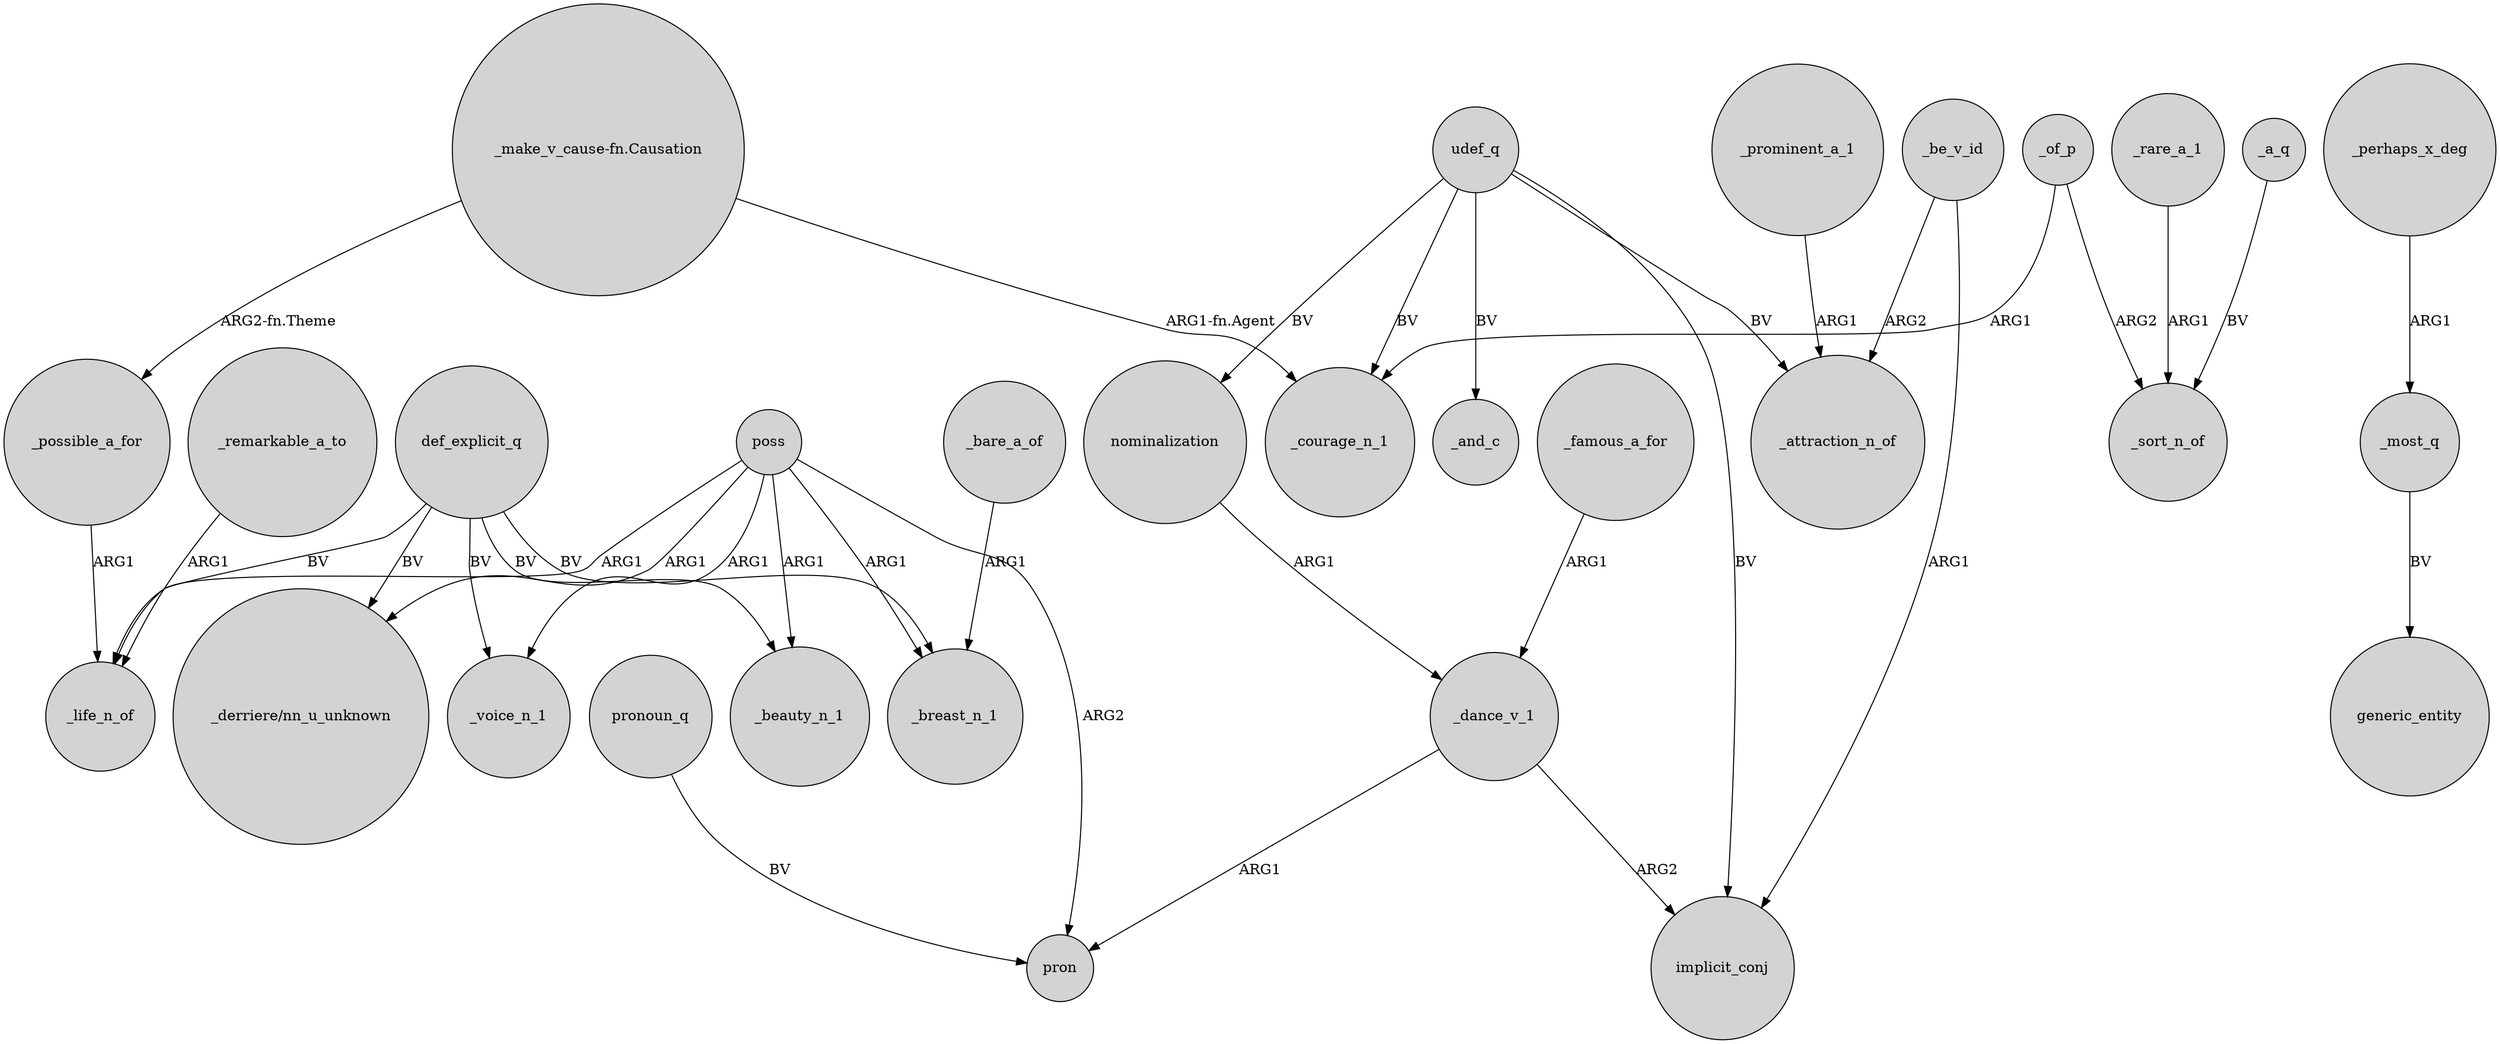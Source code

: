 digraph {
	node [shape=circle style=filled]
	def_explicit_q -> "_derriere/nn_u_unknown" [label=BV]
	udef_q -> _attraction_n_of [label=BV]
	"_make_v_cause-fn.Causation" -> _courage_n_1 [label="ARG1-fn.Agent"]
	def_explicit_q -> _life_n_of [label=BV]
	poss -> pron [label=ARG2]
	_bare_a_of -> _breast_n_1 [label=ARG1]
	udef_q -> _courage_n_1 [label=BV]
	_perhaps_x_deg -> _most_q [label=ARG1]
	def_explicit_q -> _beauty_n_1 [label=BV]
	_possible_a_for -> _life_n_of [label=ARG1]
	_dance_v_1 -> pron [label=ARG1]
	udef_q -> implicit_conj [label=BV]
	"_make_v_cause-fn.Causation" -> _possible_a_for [label="ARG2-fn.Theme"]
	_of_p -> _courage_n_1 [label=ARG1]
	def_explicit_q -> _voice_n_1 [label=BV]
	poss -> _life_n_of [label=ARG1]
	pronoun_q -> pron [label=BV]
	_be_v_id -> implicit_conj [label=ARG1]
	poss -> _beauty_n_1 [label=ARG1]
	_rare_a_1 -> _sort_n_of [label=ARG1]
	_be_v_id -> _attraction_n_of [label=ARG2]
	def_explicit_q -> _breast_n_1 [label=BV]
	_prominent_a_1 -> _attraction_n_of [label=ARG1]
	udef_q -> nominalization [label=BV]
	_a_q -> _sort_n_of [label=BV]
	poss -> _voice_n_1 [label=ARG1]
	_famous_a_for -> _dance_v_1 [label=ARG1]
	_of_p -> _sort_n_of [label=ARG2]
	udef_q -> _and_c [label=BV]
	_remarkable_a_to -> _life_n_of [label=ARG1]
	poss -> _breast_n_1 [label=ARG1]
	nominalization -> _dance_v_1 [label=ARG1]
	poss -> "_derriere/nn_u_unknown" [label=ARG1]
	_dance_v_1 -> implicit_conj [label=ARG2]
	_most_q -> generic_entity [label=BV]
}

